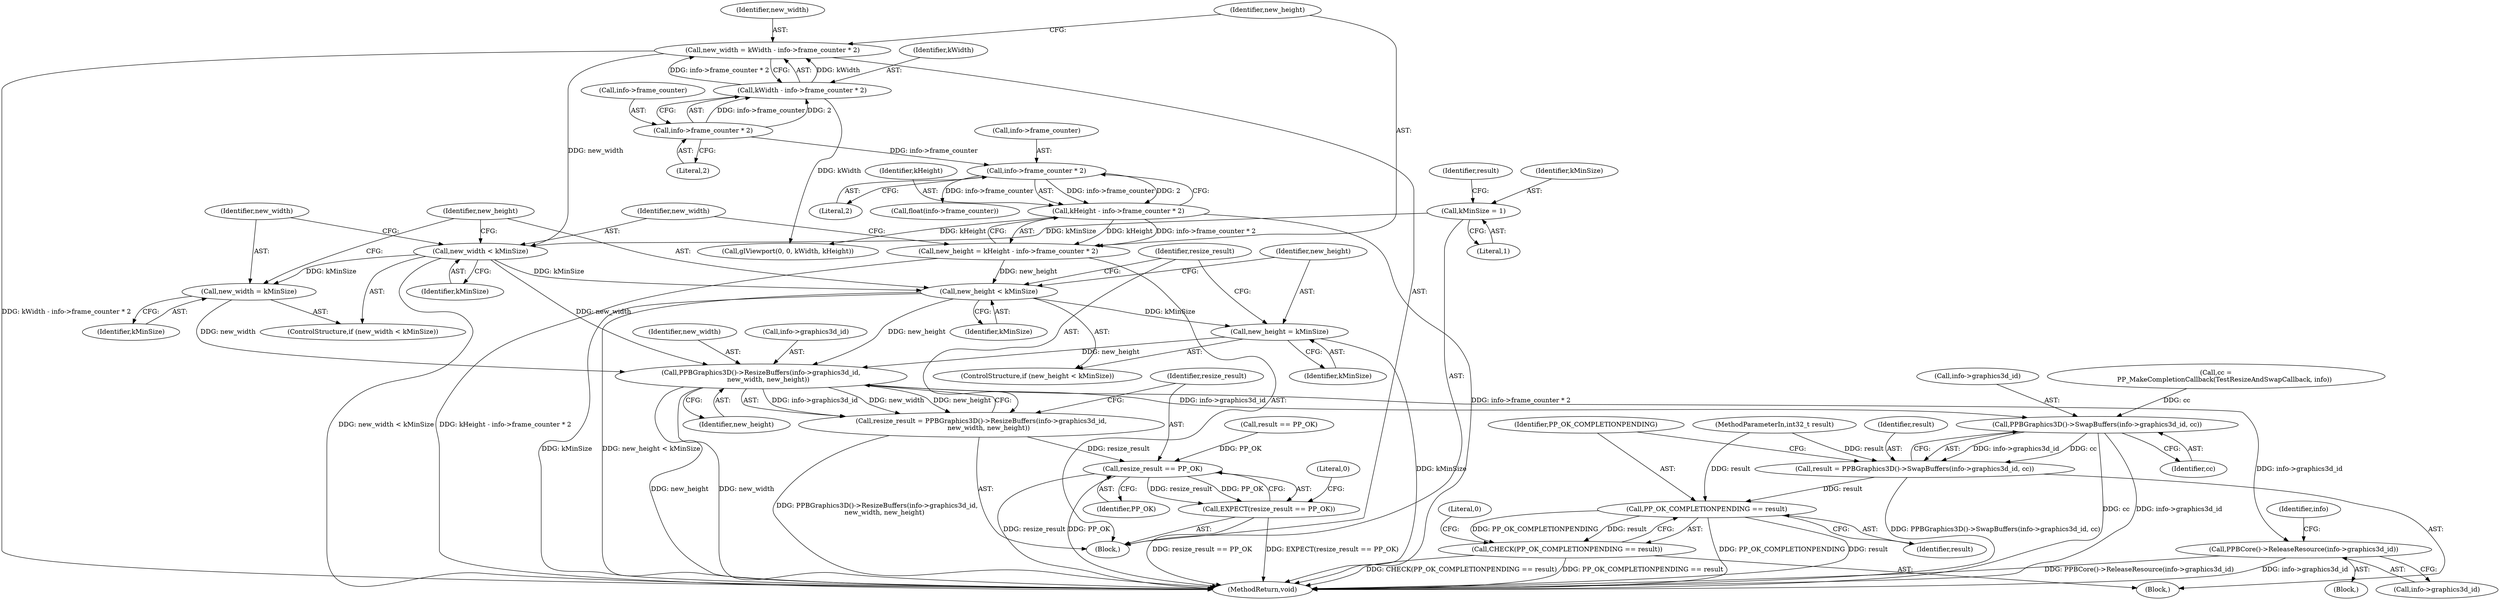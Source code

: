 digraph "0_Chrome_c96312d46205ea82764aba6255ecbb8dd5f57d11_0@pointer" {
"1000157" [label="(Call,PPBGraphics3D()->ResizeBuffers(info->graphics3d_id,\n       new_width, new_height))"];
"1000141" [label="(Call,new_width < kMinSize)"];
"1000121" [label="(Call,new_width = kWidth - info->frame_counter * 2)"];
"1000123" [label="(Call,kWidth - info->frame_counter * 2)"];
"1000125" [label="(Call,info->frame_counter * 2)"];
"1000107" [label="(Call,kMinSize = 1)"];
"1000144" [label="(Call,new_width = kMinSize)"];
"1000151" [label="(Call,new_height = kMinSize)"];
"1000148" [label="(Call,new_height < kMinSize)"];
"1000131" [label="(Call,new_height = kHeight - info->frame_counter * 2)"];
"1000133" [label="(Call,kHeight - info->frame_counter * 2)"];
"1000135" [label="(Call,info->frame_counter * 2)"];
"1000155" [label="(Call,resize_result = PPBGraphics3D()->ResizeBuffers(info->graphics3d_id,\n       new_width, new_height))"];
"1000164" [label="(Call,resize_result == PP_OK)"];
"1000163" [label="(Call,EXPECT(resize_result == PP_OK))"];
"1000216" [label="(Call,PPBGraphics3D()->SwapBuffers(info->graphics3d_id, cc))"];
"1000214" [label="(Call,result = PPBGraphics3D()->SwapBuffers(info->graphics3d_id, cc))"];
"1000222" [label="(Call,PP_OK_COMPLETIONPENDING == result)"];
"1000221" [label="(Call,CHECK(PP_OK_COMPLETIONPENDING == result))"];
"1000227" [label="(Call,PPBCore()->ReleaseResource(info->graphics3d_id))"];
"1000109" [label="(Literal,1)"];
"1000217" [label="(Call,info->graphics3d_id)"];
"1000132" [label="(Identifier,new_height)"];
"1000111" [label="(Call,result == PP_OK)"];
"1000131" [label="(Call,new_height = kHeight - info->frame_counter * 2)"];
"1000107" [label="(Call,kMinSize = 1)"];
"1000235" [label="(Literal,0)"];
"1000153" [label="(Identifier,kMinSize)"];
"1000161" [label="(Identifier,new_width)"];
"1000226" [label="(Block,)"];
"1000121" [label="(Call,new_width = kWidth - info->frame_counter * 2)"];
"1000124" [label="(Identifier,kWidth)"];
"1000145" [label="(Identifier,new_width)"];
"1000166" [label="(Identifier,PP_OK)"];
"1000143" [label="(Identifier,kMinSize)"];
"1000129" [label="(Literal,2)"];
"1000142" [label="(Identifier,new_width)"];
"1000133" [label="(Call,kHeight - info->frame_counter * 2)"];
"1000126" [label="(Call,info->frame_counter)"];
"1000135" [label="(Call,info->frame_counter * 2)"];
"1000163" [label="(Call,EXPECT(resize_result == PP_OK))"];
"1000206" [label="(Block,)"];
"1000136" [label="(Call,info->frame_counter)"];
"1000155" [label="(Call,resize_result = PPBGraphics3D()->ResizeBuffers(info->graphics3d_id,\n       new_width, new_height))"];
"1000162" [label="(Identifier,new_height)"];
"1000152" [label="(Identifier,new_height)"];
"1000214" [label="(Call,result = PPBGraphics3D()->SwapBuffers(info->graphics3d_id, cc))"];
"1000125" [label="(Call,info->frame_counter * 2)"];
"1000141" [label="(Call,new_width < kMinSize)"];
"1000147" [label="(ControlStructure,if (new_height < kMinSize))"];
"1000232" [label="(Identifier,info)"];
"1000223" [label="(Identifier,PP_OK_COMPLETIONPENDING)"];
"1000215" [label="(Identifier,result)"];
"1000122" [label="(Identifier,new_width)"];
"1000158" [label="(Call,info->graphics3d_id)"];
"1000220" [label="(Identifier,cc)"];
"1000208" [label="(Call,cc =\n        PP_MakeCompletionCallback(TestResizeAndSwapCallback, info))"];
"1000104" [label="(MethodParameterIn,int32_t result)"];
"1000151" [label="(Call,new_height = kMinSize)"];
"1000140" [label="(ControlStructure,if (new_width < kMinSize))"];
"1000139" [label="(Literal,2)"];
"1000105" [label="(Block,)"];
"1000108" [label="(Identifier,kMinSize)"];
"1000148" [label="(Call,new_height < kMinSize)"];
"1000167" [label="(Call,glViewport(0, 0, kWidth, kHeight))"];
"1000221" [label="(Call,CHECK(PP_OK_COMPLETIONPENDING == result))"];
"1000228" [label="(Call,info->graphics3d_id)"];
"1000227" [label="(Call,PPBCore()->ReleaseResource(info->graphics3d_id))"];
"1000222" [label="(Call,PP_OK_COMPLETIONPENDING == result)"];
"1000112" [label="(Identifier,result)"];
"1000176" [label="(Call,float(info->frame_counter))"];
"1000168" [label="(Literal,0)"];
"1000144" [label="(Call,new_width = kMinSize)"];
"1000224" [label="(Identifier,result)"];
"1000150" [label="(Identifier,kMinSize)"];
"1000165" [label="(Identifier,resize_result)"];
"1000146" [label="(Identifier,kMinSize)"];
"1000157" [label="(Call,PPBGraphics3D()->ResizeBuffers(info->graphics3d_id,\n       new_width, new_height))"];
"1000236" [label="(MethodReturn,void)"];
"1000123" [label="(Call,kWidth - info->frame_counter * 2)"];
"1000149" [label="(Identifier,new_height)"];
"1000216" [label="(Call,PPBGraphics3D()->SwapBuffers(info->graphics3d_id, cc))"];
"1000156" [label="(Identifier,resize_result)"];
"1000164" [label="(Call,resize_result == PP_OK)"];
"1000134" [label="(Identifier,kHeight)"];
"1000157" -> "1000155"  [label="AST: "];
"1000157" -> "1000162"  [label="CFG: "];
"1000158" -> "1000157"  [label="AST: "];
"1000161" -> "1000157"  [label="AST: "];
"1000162" -> "1000157"  [label="AST: "];
"1000155" -> "1000157"  [label="CFG: "];
"1000157" -> "1000236"  [label="DDG: new_height"];
"1000157" -> "1000236"  [label="DDG: new_width"];
"1000157" -> "1000155"  [label="DDG: info->graphics3d_id"];
"1000157" -> "1000155"  [label="DDG: new_width"];
"1000157" -> "1000155"  [label="DDG: new_height"];
"1000141" -> "1000157"  [label="DDG: new_width"];
"1000144" -> "1000157"  [label="DDG: new_width"];
"1000151" -> "1000157"  [label="DDG: new_height"];
"1000148" -> "1000157"  [label="DDG: new_height"];
"1000157" -> "1000216"  [label="DDG: info->graphics3d_id"];
"1000157" -> "1000227"  [label="DDG: info->graphics3d_id"];
"1000141" -> "1000140"  [label="AST: "];
"1000141" -> "1000143"  [label="CFG: "];
"1000142" -> "1000141"  [label="AST: "];
"1000143" -> "1000141"  [label="AST: "];
"1000145" -> "1000141"  [label="CFG: "];
"1000149" -> "1000141"  [label="CFG: "];
"1000141" -> "1000236"  [label="DDG: new_width < kMinSize"];
"1000121" -> "1000141"  [label="DDG: new_width"];
"1000107" -> "1000141"  [label="DDG: kMinSize"];
"1000141" -> "1000144"  [label="DDG: kMinSize"];
"1000141" -> "1000148"  [label="DDG: kMinSize"];
"1000121" -> "1000105"  [label="AST: "];
"1000121" -> "1000123"  [label="CFG: "];
"1000122" -> "1000121"  [label="AST: "];
"1000123" -> "1000121"  [label="AST: "];
"1000132" -> "1000121"  [label="CFG: "];
"1000121" -> "1000236"  [label="DDG: kWidth - info->frame_counter * 2"];
"1000123" -> "1000121"  [label="DDG: kWidth"];
"1000123" -> "1000121"  [label="DDG: info->frame_counter * 2"];
"1000123" -> "1000125"  [label="CFG: "];
"1000124" -> "1000123"  [label="AST: "];
"1000125" -> "1000123"  [label="AST: "];
"1000125" -> "1000123"  [label="DDG: info->frame_counter"];
"1000125" -> "1000123"  [label="DDG: 2"];
"1000123" -> "1000167"  [label="DDG: kWidth"];
"1000125" -> "1000129"  [label="CFG: "];
"1000126" -> "1000125"  [label="AST: "];
"1000129" -> "1000125"  [label="AST: "];
"1000125" -> "1000135"  [label="DDG: info->frame_counter"];
"1000107" -> "1000105"  [label="AST: "];
"1000107" -> "1000109"  [label="CFG: "];
"1000108" -> "1000107"  [label="AST: "];
"1000109" -> "1000107"  [label="AST: "];
"1000112" -> "1000107"  [label="CFG: "];
"1000144" -> "1000140"  [label="AST: "];
"1000144" -> "1000146"  [label="CFG: "];
"1000145" -> "1000144"  [label="AST: "];
"1000146" -> "1000144"  [label="AST: "];
"1000149" -> "1000144"  [label="CFG: "];
"1000151" -> "1000147"  [label="AST: "];
"1000151" -> "1000153"  [label="CFG: "];
"1000152" -> "1000151"  [label="AST: "];
"1000153" -> "1000151"  [label="AST: "];
"1000156" -> "1000151"  [label="CFG: "];
"1000151" -> "1000236"  [label="DDG: kMinSize"];
"1000148" -> "1000151"  [label="DDG: kMinSize"];
"1000148" -> "1000147"  [label="AST: "];
"1000148" -> "1000150"  [label="CFG: "];
"1000149" -> "1000148"  [label="AST: "];
"1000150" -> "1000148"  [label="AST: "];
"1000152" -> "1000148"  [label="CFG: "];
"1000156" -> "1000148"  [label="CFG: "];
"1000148" -> "1000236"  [label="DDG: new_height < kMinSize"];
"1000148" -> "1000236"  [label="DDG: kMinSize"];
"1000131" -> "1000148"  [label="DDG: new_height"];
"1000131" -> "1000105"  [label="AST: "];
"1000131" -> "1000133"  [label="CFG: "];
"1000132" -> "1000131"  [label="AST: "];
"1000133" -> "1000131"  [label="AST: "];
"1000142" -> "1000131"  [label="CFG: "];
"1000131" -> "1000236"  [label="DDG: kHeight - info->frame_counter * 2"];
"1000133" -> "1000131"  [label="DDG: kHeight"];
"1000133" -> "1000131"  [label="DDG: info->frame_counter * 2"];
"1000133" -> "1000135"  [label="CFG: "];
"1000134" -> "1000133"  [label="AST: "];
"1000135" -> "1000133"  [label="AST: "];
"1000133" -> "1000236"  [label="DDG: info->frame_counter * 2"];
"1000135" -> "1000133"  [label="DDG: info->frame_counter"];
"1000135" -> "1000133"  [label="DDG: 2"];
"1000133" -> "1000167"  [label="DDG: kHeight"];
"1000135" -> "1000139"  [label="CFG: "];
"1000136" -> "1000135"  [label="AST: "];
"1000139" -> "1000135"  [label="AST: "];
"1000135" -> "1000176"  [label="DDG: info->frame_counter"];
"1000155" -> "1000105"  [label="AST: "];
"1000156" -> "1000155"  [label="AST: "];
"1000165" -> "1000155"  [label="CFG: "];
"1000155" -> "1000236"  [label="DDG: PPBGraphics3D()->ResizeBuffers(info->graphics3d_id,\n       new_width, new_height)"];
"1000155" -> "1000164"  [label="DDG: resize_result"];
"1000164" -> "1000163"  [label="AST: "];
"1000164" -> "1000166"  [label="CFG: "];
"1000165" -> "1000164"  [label="AST: "];
"1000166" -> "1000164"  [label="AST: "];
"1000163" -> "1000164"  [label="CFG: "];
"1000164" -> "1000236"  [label="DDG: PP_OK"];
"1000164" -> "1000236"  [label="DDG: resize_result"];
"1000164" -> "1000163"  [label="DDG: resize_result"];
"1000164" -> "1000163"  [label="DDG: PP_OK"];
"1000111" -> "1000164"  [label="DDG: PP_OK"];
"1000163" -> "1000105"  [label="AST: "];
"1000168" -> "1000163"  [label="CFG: "];
"1000163" -> "1000236"  [label="DDG: resize_result == PP_OK"];
"1000163" -> "1000236"  [label="DDG: EXPECT(resize_result == PP_OK)"];
"1000216" -> "1000214"  [label="AST: "];
"1000216" -> "1000220"  [label="CFG: "];
"1000217" -> "1000216"  [label="AST: "];
"1000220" -> "1000216"  [label="AST: "];
"1000214" -> "1000216"  [label="CFG: "];
"1000216" -> "1000236"  [label="DDG: info->graphics3d_id"];
"1000216" -> "1000236"  [label="DDG: cc"];
"1000216" -> "1000214"  [label="DDG: info->graphics3d_id"];
"1000216" -> "1000214"  [label="DDG: cc"];
"1000208" -> "1000216"  [label="DDG: cc"];
"1000214" -> "1000206"  [label="AST: "];
"1000215" -> "1000214"  [label="AST: "];
"1000223" -> "1000214"  [label="CFG: "];
"1000214" -> "1000236"  [label="DDG: PPBGraphics3D()->SwapBuffers(info->graphics3d_id, cc)"];
"1000104" -> "1000214"  [label="DDG: result"];
"1000214" -> "1000222"  [label="DDG: result"];
"1000222" -> "1000221"  [label="AST: "];
"1000222" -> "1000224"  [label="CFG: "];
"1000223" -> "1000222"  [label="AST: "];
"1000224" -> "1000222"  [label="AST: "];
"1000221" -> "1000222"  [label="CFG: "];
"1000222" -> "1000236"  [label="DDG: PP_OK_COMPLETIONPENDING"];
"1000222" -> "1000236"  [label="DDG: result"];
"1000222" -> "1000221"  [label="DDG: PP_OK_COMPLETIONPENDING"];
"1000222" -> "1000221"  [label="DDG: result"];
"1000104" -> "1000222"  [label="DDG: result"];
"1000221" -> "1000206"  [label="AST: "];
"1000235" -> "1000221"  [label="CFG: "];
"1000221" -> "1000236"  [label="DDG: CHECK(PP_OK_COMPLETIONPENDING == result)"];
"1000221" -> "1000236"  [label="DDG: PP_OK_COMPLETIONPENDING == result"];
"1000227" -> "1000226"  [label="AST: "];
"1000227" -> "1000228"  [label="CFG: "];
"1000228" -> "1000227"  [label="AST: "];
"1000232" -> "1000227"  [label="CFG: "];
"1000227" -> "1000236"  [label="DDG: PPBCore()->ReleaseResource(info->graphics3d_id)"];
"1000227" -> "1000236"  [label="DDG: info->graphics3d_id"];
}

